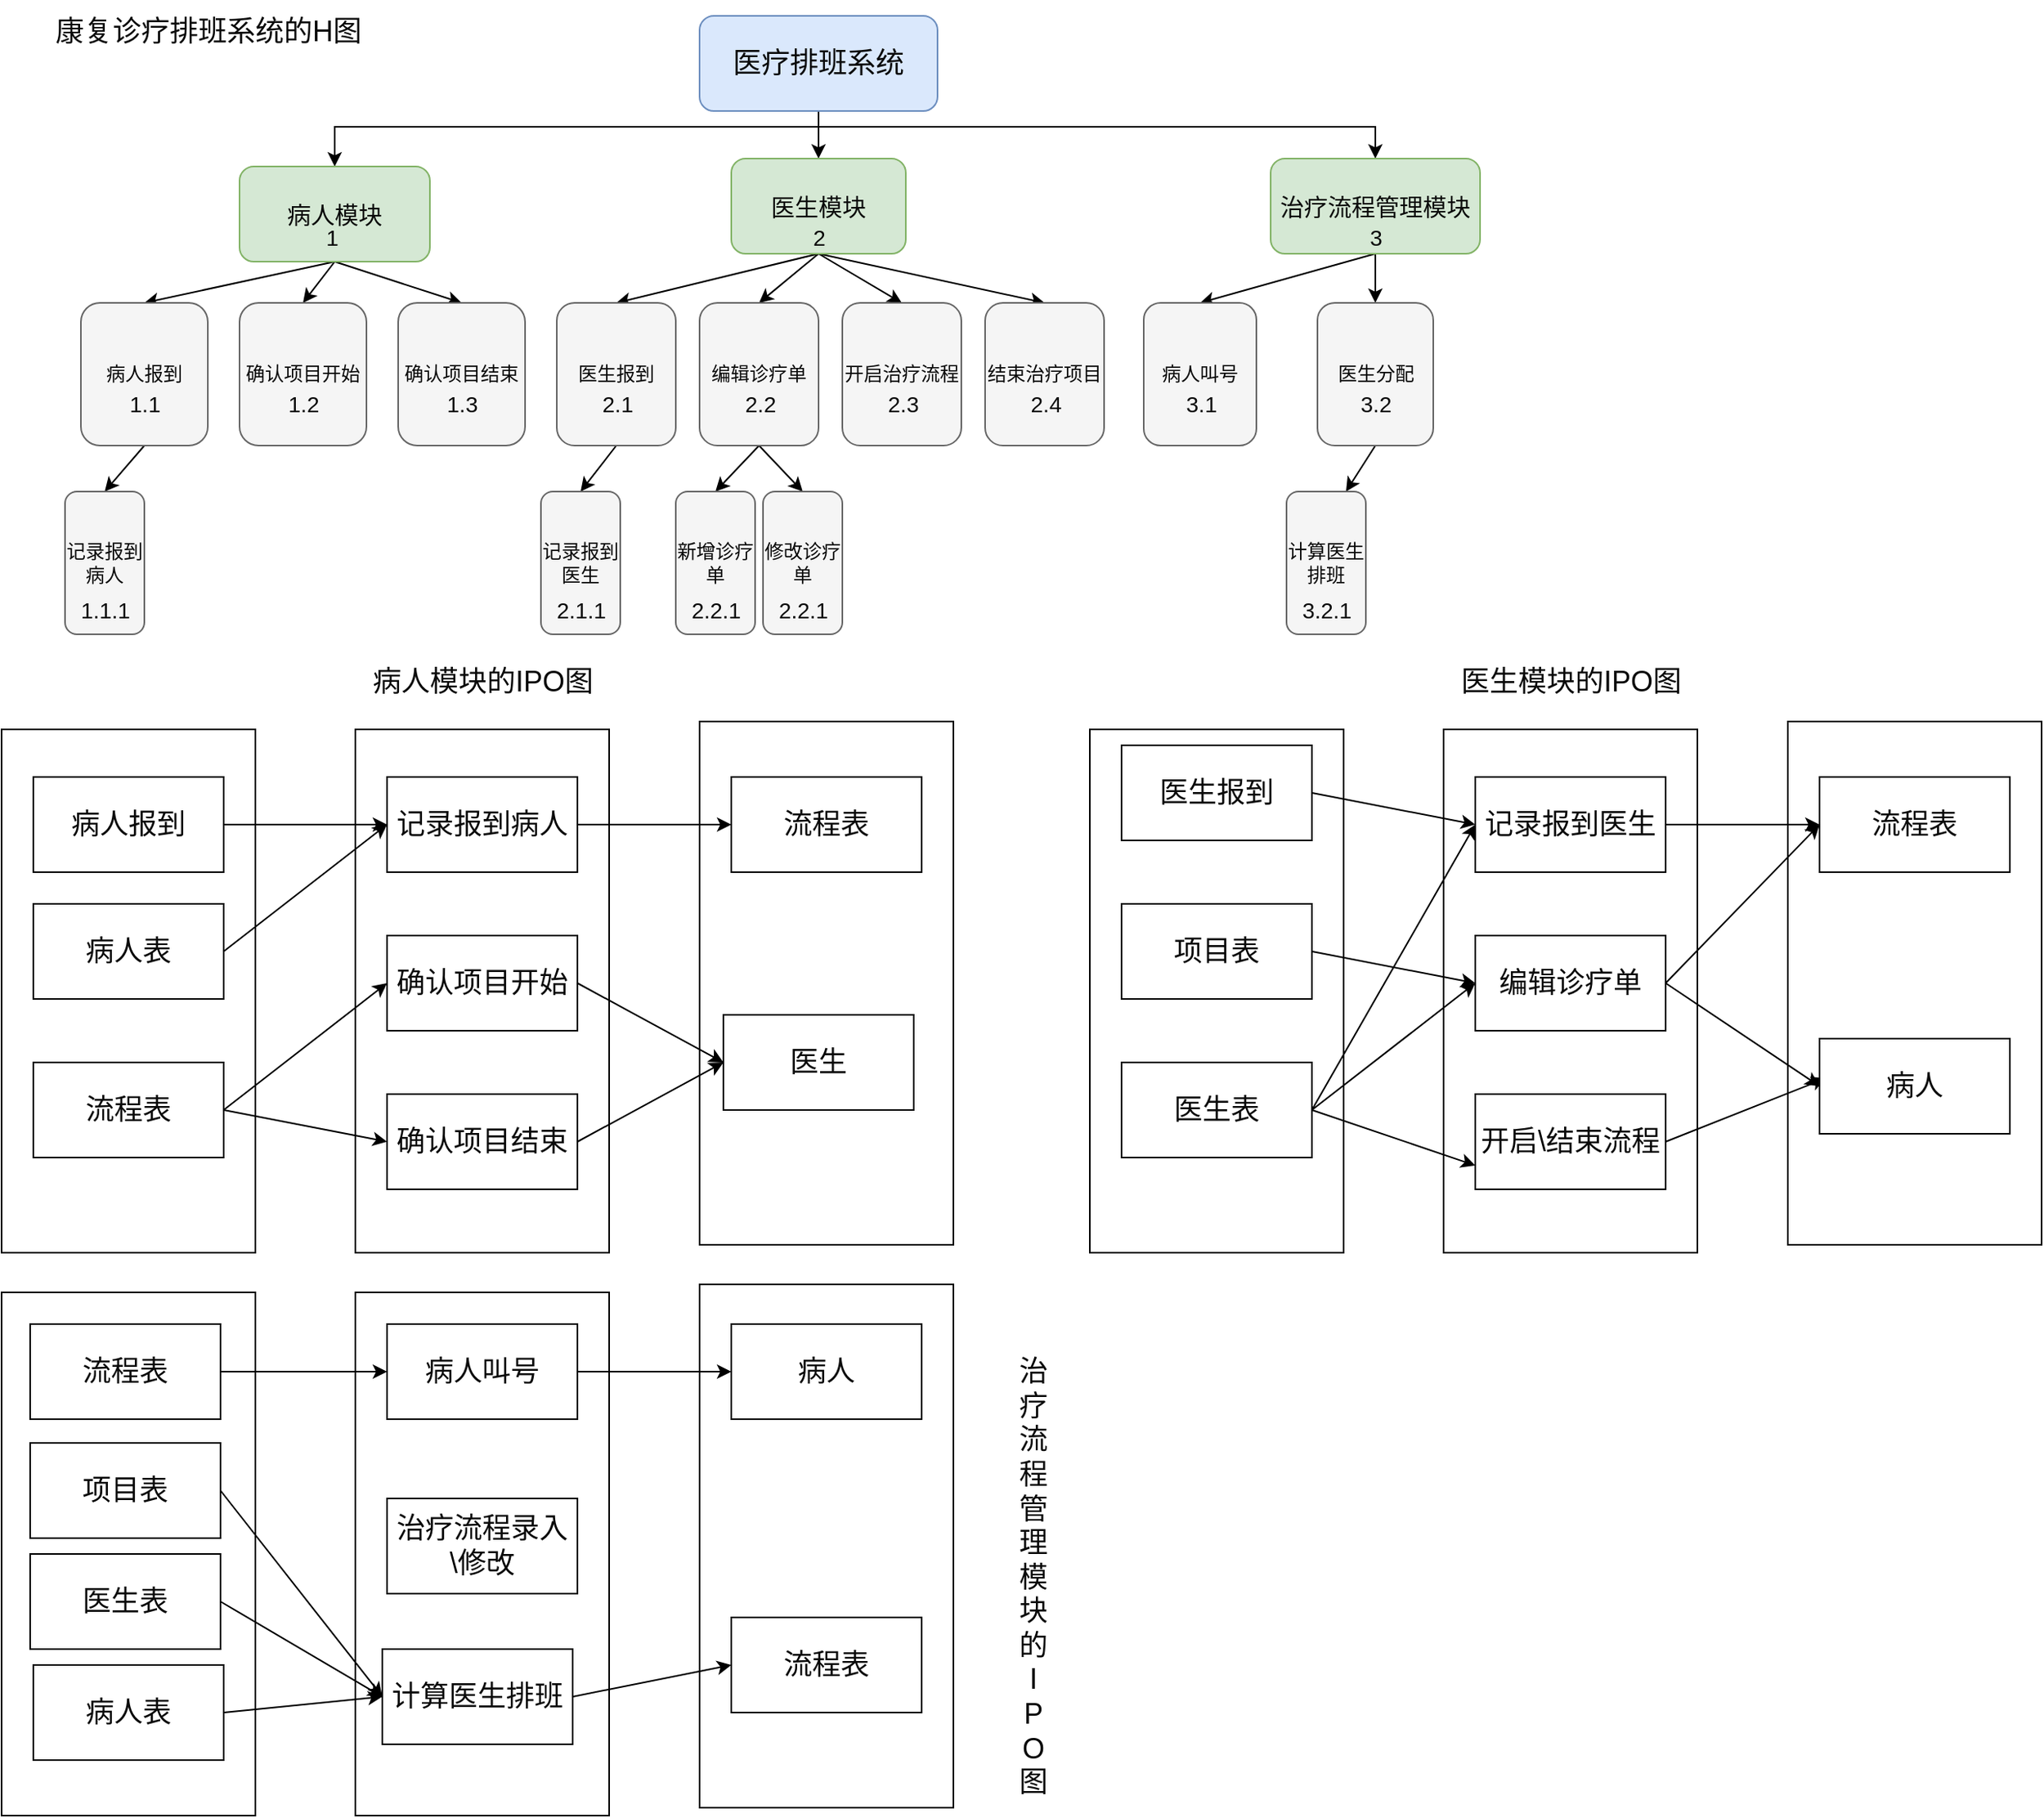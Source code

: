 <mxfile>
    <diagram id="Roaw650MdF5vXsPZklE2" name="第 1 页">
        <mxGraphModel dx="552" dy="427" grid="1" gridSize="10" guides="1" tooltips="1" connect="1" arrows="1" fold="1" page="1" pageScale="1" pageWidth="1654" pageHeight="1169" math="0" shadow="0">
            <root>
                <mxCell id="0"/>
                <mxCell id="1" parent="0"/>
                <mxCell id="73" value="" style="whiteSpace=wrap;html=1;fontSize=18;fontColor=#0a0a0a;" parent="1" vertex="1">
                    <mxGeometry x="233" y="470" width="160" height="330" as="geometry"/>
                </mxCell>
                <mxCell id="78" value="" style="whiteSpace=wrap;html=1;fontSize=18;fontColor=#0a0a0a;" parent="1" vertex="1">
                    <mxGeometry x="10" y="470" width="160" height="330" as="geometry"/>
                </mxCell>
                <mxCell id="84" value="" style="whiteSpace=wrap;html=1;fontSize=18;fontColor=#0a0a0a;" parent="1" vertex="1">
                    <mxGeometry x="450" y="465" width="160" height="330" as="geometry"/>
                </mxCell>
                <mxCell id="2" style="edgeStyle=orthogonalEdgeStyle;rounded=0;orthogonalLoop=1;jettySize=auto;html=1;exitX=1;exitY=0.5;exitDx=0;exitDy=0;entryX=0;entryY=0.5;entryDx=0;entryDy=0;curved=0;fontColor=#0a0a0a;" parent="1" source="5" target="9" edge="1">
                    <mxGeometry relative="1" as="geometry">
                        <mxPoint x="340" y="70" as="targetPoint"/>
                        <Array as="points">
                            <mxPoint x="525" y="90"/>
                            <mxPoint x="220" y="90"/>
                            <mxPoint x="220" y="115"/>
                        </Array>
                    </mxGeometry>
                </mxCell>
                <mxCell id="3" style="edgeStyle=orthogonalEdgeStyle;rounded=0;orthogonalLoop=1;jettySize=auto;html=1;exitX=1;exitY=0.5;exitDx=0;exitDy=0;entryX=0;entryY=0.5;entryDx=0;entryDy=0;curved=0;fontColor=#0a0a0a;" parent="1" source="5" target="13" edge="1">
                    <mxGeometry relative="1" as="geometry">
                        <Array as="points">
                            <mxPoint x="525" y="100"/>
                            <mxPoint x="525" y="100"/>
                        </Array>
                    </mxGeometry>
                </mxCell>
                <mxCell id="4" style="edgeStyle=orthogonalEdgeStyle;rounded=0;orthogonalLoop=1;jettySize=auto;html=1;exitX=1;exitY=0.5;exitDx=0;exitDy=0;entryX=0;entryY=0.5;entryDx=0;entryDy=0;curved=0;fontColor=#0a0a0a;" parent="1" source="5" target="18" edge="1">
                    <mxGeometry relative="1" as="geometry">
                        <Array as="points">
                            <mxPoint x="525" y="90"/>
                            <mxPoint x="876" y="90"/>
                        </Array>
                    </mxGeometry>
                </mxCell>
                <mxCell id="5" value="&lt;font style=&quot;font-size: 18px;&quot;&gt;医疗排班系统&lt;/font&gt;" style="rounded=1;whiteSpace=wrap;html=1;fillColor=#dae8fc;strokeColor=#6c8ebf;direction=south;fontColor=#0a0a0a;" parent="1" vertex="1">
                    <mxGeometry x="450" y="20" width="150" height="60" as="geometry"/>
                </mxCell>
                <mxCell id="6" style="edgeStyle=none;html=1;exitX=1;exitY=0.5;exitDx=0;exitDy=0;entryX=0.5;entryY=0;entryDx=0;entryDy=0;fontColor=#0a0a0a;" parent="1" source="9" target="21" edge="1">
                    <mxGeometry relative="1" as="geometry"/>
                </mxCell>
                <mxCell id="7" style="edgeStyle=none;html=1;exitX=1;exitY=0.5;exitDx=0;exitDy=0;entryX=0.5;entryY=0;entryDx=0;entryDy=0;fontColor=#0a0a0a;" parent="1" source="9" target="19" edge="1">
                    <mxGeometry relative="1" as="geometry"/>
                </mxCell>
                <mxCell id="8" style="edgeStyle=none;html=1;exitX=1;exitY=0.5;exitDx=0;exitDy=0;entryX=0.5;entryY=0;entryDx=0;entryDy=0;fontColor=#0a0a0a;" parent="1" source="9" target="20" edge="1">
                    <mxGeometry relative="1" as="geometry"/>
                </mxCell>
                <mxCell id="9" value="&lt;span style=&quot;font-size: 15px;&quot;&gt;病人模块&lt;/span&gt;" style="rounded=1;whiteSpace=wrap;html=1;fillColor=#d5e8d4;strokeColor=#82b366;direction=south;fontColor=#0a0a0a;" parent="1" vertex="1">
                    <mxGeometry x="160" y="115" width="120" height="60" as="geometry"/>
                </mxCell>
                <mxCell id="10" style="edgeStyle=none;html=1;exitX=1;exitY=0.5;exitDx=0;exitDy=0;entryX=0.5;entryY=0;entryDx=0;entryDy=0;fontColor=#0a0a0a;" parent="1" source="13" target="22" edge="1">
                    <mxGeometry relative="1" as="geometry"/>
                </mxCell>
                <mxCell id="11" style="edgeStyle=none;html=1;exitX=1;exitY=0.5;exitDx=0;exitDy=0;entryX=0.5;entryY=0;entryDx=0;entryDy=0;fontColor=#0a0a0a;" parent="1" source="13" target="23" edge="1">
                    <mxGeometry relative="1" as="geometry"/>
                </mxCell>
                <mxCell id="12" style="edgeStyle=none;html=1;exitX=1;exitY=0.5;exitDx=0;exitDy=0;entryX=0.5;entryY=0;entryDx=0;entryDy=0;fontColor=#0a0a0a;" parent="1" source="13" target="27" edge="1">
                    <mxGeometry relative="1" as="geometry"/>
                </mxCell>
                <mxCell id="47" style="edgeStyle=none;html=1;entryX=0.5;entryY=0;entryDx=0;entryDy=0;fontSize=14;fontColor=#0a0a0a;exitX=1;exitY=0.5;exitDx=0;exitDy=0;" parent="1" source="13" target="46" edge="1">
                    <mxGeometry relative="1" as="geometry">
                        <mxPoint x="530" y="180" as="sourcePoint"/>
                    </mxGeometry>
                </mxCell>
                <mxCell id="13" value="&lt;span style=&quot;font-size: 15px;&quot;&gt;医生模块&lt;/span&gt;" style="rounded=1;whiteSpace=wrap;html=1;fillColor=#d5e8d4;strokeColor=#82b366;direction=south;fontColor=#0a0a0a;" parent="1" vertex="1">
                    <mxGeometry x="470" y="110" width="110" height="60" as="geometry"/>
                </mxCell>
                <mxCell id="14" style="edgeStyle=none;html=1;exitX=1;exitY=0.5;exitDx=0;exitDy=0;entryX=0.5;entryY=0;entryDx=0;entryDy=0;fontColor=#0a0a0a;" parent="1" source="18" target="24" edge="1">
                    <mxGeometry relative="1" as="geometry"/>
                </mxCell>
                <mxCell id="15" style="edgeStyle=none;html=1;exitX=1;exitY=0.5;exitDx=0;exitDy=0;entryX=0.5;entryY=0;entryDx=0;entryDy=0;fontColor=#0a0a0a;" parent="1" source="18" target="26" edge="1">
                    <mxGeometry relative="1" as="geometry"/>
                </mxCell>
                <mxCell id="18" value="&lt;span style=&quot;font-size: 15px;&quot;&gt;治疗流程管理模块&lt;/span&gt;" style="rounded=1;whiteSpace=wrap;html=1;fillColor=#d5e8d4;strokeColor=#82b366;direction=south;fontColor=#0a0a0a;" parent="1" vertex="1">
                    <mxGeometry x="810" y="110" width="132" height="60" as="geometry"/>
                </mxCell>
                <mxCell id="60" style="edgeStyle=none;html=1;exitX=0.5;exitY=1;exitDx=0;exitDy=0;entryX=0.5;entryY=0;entryDx=0;entryDy=0;fontSize=14;fontColor=#0a0a0a;" parent="1" source="19" target="57" edge="1">
                    <mxGeometry relative="1" as="geometry"/>
                </mxCell>
                <mxCell id="19" value="病人报到" style="rounded=1;whiteSpace=wrap;html=1;rotation=0;fillColor=#f5f5f5;fontColor=#0a0a0a;strokeColor=#666666;" parent="1" vertex="1">
                    <mxGeometry x="60" y="201" width="80" height="90" as="geometry"/>
                </mxCell>
                <mxCell id="20" value="确认项目结束" style="rounded=1;whiteSpace=wrap;html=1;fontColor=#0a0a0a;rotation=0;fillColor=#f5f5f5;strokeColor=#666666;" parent="1" vertex="1">
                    <mxGeometry x="260" y="201" width="80" height="90" as="geometry"/>
                </mxCell>
                <mxCell id="21" value="确认项目开始" style="rounded=1;whiteSpace=wrap;html=1;fontColor=#0a0a0a;rotation=0;fillColor=#f5f5f5;strokeColor=#666666;" parent="1" vertex="1">
                    <mxGeometry x="160" y="201" width="80" height="90" as="geometry"/>
                </mxCell>
                <mxCell id="63" style="edgeStyle=none;html=1;exitX=0.5;exitY=1;exitDx=0;exitDy=0;entryX=0.5;entryY=0;entryDx=0;entryDy=0;fontSize=14;fontColor=#0a0a0a;" parent="1" source="22" target="61" edge="1">
                    <mxGeometry relative="1" as="geometry"/>
                </mxCell>
                <mxCell id="22" value="医生报到" style="rounded=1;whiteSpace=wrap;html=1;fontColor=#0a0a0a;rotation=0;fillColor=#f5f5f5;strokeColor=#666666;" parent="1" vertex="1">
                    <mxGeometry x="360" y="201" width="75" height="90" as="geometry"/>
                </mxCell>
                <mxCell id="23" value="开启治疗流程" style="rounded=1;whiteSpace=wrap;html=1;fontColor=#0a0a0a;rotation=0;fillColor=#f5f5f5;strokeColor=#666666;" parent="1" vertex="1">
                    <mxGeometry x="540" y="201" width="75" height="90" as="geometry"/>
                </mxCell>
                <mxCell id="24" value="病人叫号" style="rounded=1;whiteSpace=wrap;html=1;fontColor=#0a0a0a;rotation=0;fillColor=#f5f5f5;strokeColor=#666666;" parent="1" vertex="1">
                    <mxGeometry x="730" y="201" width="71" height="90" as="geometry"/>
                </mxCell>
                <mxCell id="67" style="edgeStyle=none;html=1;exitX=0.5;exitY=1;exitDx=0;exitDy=0;entryX=0.5;entryY=0;entryDx=0;entryDy=0;fontSize=14;fontColor=#0a0a0a;" parent="1" source="26" edge="1">
                    <mxGeometry relative="1" as="geometry">
                        <mxPoint x="857.5" y="320.0" as="targetPoint"/>
                    </mxGeometry>
                </mxCell>
                <mxCell id="26" value="医生分配" style="rounded=1;whiteSpace=wrap;html=1;fontColor=#0a0a0a;rotation=0;fillColor=#f5f5f5;strokeColor=#666666;" parent="1" vertex="1">
                    <mxGeometry x="839.5" y="201" width="73" height="90" as="geometry"/>
                </mxCell>
                <mxCell id="27" value="结束治疗项目" style="rounded=1;whiteSpace=wrap;html=1;fontColor=#0a0a0a;rotation=0;fillColor=#f5f5f5;strokeColor=#666666;" parent="1" vertex="1">
                    <mxGeometry x="630" y="201" width="75" height="90" as="geometry"/>
                </mxCell>
                <mxCell id="29" value="&lt;font style=&quot;font-size: 14px;&quot;&gt;1&lt;/font&gt;" style="text;html=1;align=center;verticalAlign=middle;resizable=0;points=[];autosize=1;strokeColor=none;fillColor=none;fontSize=14;fontColor=#0a0a0a;" parent="1" vertex="1">
                    <mxGeometry x="203" y="145" width="30" height="30" as="geometry"/>
                </mxCell>
                <mxCell id="30" value="&lt;font style=&quot;font-size: 14px;&quot;&gt;2.1&lt;/font&gt;" style="text;html=1;align=center;verticalAlign=middle;resizable=0;points=[];autosize=1;strokeColor=none;fillColor=none;fontSize=14;fontColor=#0a0a0a;" parent="1" vertex="1">
                    <mxGeometry x="377.5" y="250" width="40" height="30" as="geometry"/>
                </mxCell>
                <mxCell id="31" value="&lt;font style=&quot;font-size: 14px;&quot;&gt;3&lt;/font&gt;" style="text;html=1;align=center;verticalAlign=middle;resizable=0;points=[];autosize=1;strokeColor=none;fillColor=none;fontSize=14;fontColor=#0a0a0a;" parent="1" vertex="1">
                    <mxGeometry x="861" y="145" width="30" height="30" as="geometry"/>
                </mxCell>
                <mxCell id="32" value="&lt;font style=&quot;font-size: 14px;&quot;&gt;1.1&lt;/font&gt;" style="text;html=1;align=center;verticalAlign=middle;resizable=0;points=[];autosize=1;strokeColor=none;fillColor=none;fontSize=14;fontColor=#0a0a0a;" parent="1" vertex="1">
                    <mxGeometry x="80" y="250" width="40" height="30" as="geometry"/>
                </mxCell>
                <mxCell id="33" value="&lt;font style=&quot;font-size: 14px;&quot;&gt;1.3&lt;/font&gt;" style="text;html=1;align=center;verticalAlign=middle;resizable=0;points=[];autosize=1;strokeColor=none;fillColor=none;fontSize=14;fontColor=#0a0a0a;" parent="1" vertex="1">
                    <mxGeometry x="280" y="250" width="40" height="30" as="geometry"/>
                </mxCell>
                <mxCell id="34" value="&lt;font style=&quot;font-size: 14px;&quot;&gt;1.2&lt;/font&gt;" style="text;html=1;align=center;verticalAlign=middle;resizable=0;points=[];autosize=1;strokeColor=none;fillColor=none;fontSize=14;fontColor=#0a0a0a;" parent="1" vertex="1">
                    <mxGeometry x="180" y="250" width="40" height="30" as="geometry"/>
                </mxCell>
                <mxCell id="35" value="&lt;font style=&quot;font-size: 14px;&quot;&gt;2.3&lt;/font&gt;" style="text;html=1;align=center;verticalAlign=middle;resizable=0;points=[];autosize=1;strokeColor=none;fillColor=none;fontSize=14;fontColor=#0a0a0a;" parent="1" vertex="1">
                    <mxGeometry x="557.5" y="250" width="40" height="30" as="geometry"/>
                </mxCell>
                <mxCell id="36" value="&lt;font style=&quot;font-size: 14px;&quot;&gt;2.4&lt;/font&gt;" style="text;html=1;align=center;verticalAlign=middle;resizable=0;points=[];autosize=1;strokeColor=none;fillColor=none;fontSize=14;fontColor=#0a0a0a;" parent="1" vertex="1">
                    <mxGeometry x="647.5" y="250" width="40" height="30" as="geometry"/>
                </mxCell>
                <mxCell id="37" value="&lt;font style=&quot;font-size: 14px;&quot;&gt;3.2&lt;/font&gt;" style="text;html=1;align=center;verticalAlign=middle;resizable=0;points=[];autosize=1;strokeColor=none;fillColor=none;fontSize=14;fontColor=#0a0a0a;" parent="1" vertex="1">
                    <mxGeometry x="856" y="250" width="40" height="30" as="geometry"/>
                </mxCell>
                <mxCell id="38" value="&lt;font style=&quot;font-size: 14px;&quot;&gt;3.1&lt;/font&gt;" style="text;html=1;align=center;verticalAlign=middle;resizable=0;points=[];autosize=1;strokeColor=none;fillColor=none;fontSize=14;fontColor=#0a0a0a;" parent="1" vertex="1">
                    <mxGeometry x="745.5" y="250" width="40" height="30" as="geometry"/>
                </mxCell>
                <mxCell id="44" value="&lt;font style=&quot;font-size: 14px;&quot;&gt;2&lt;/font&gt;" style="text;html=1;align=center;verticalAlign=middle;resizable=0;points=[];autosize=1;strokeColor=none;fillColor=none;fontSize=14;fontColor=#0a0a0a;" parent="1" vertex="1">
                    <mxGeometry x="510" y="145" width="30" height="30" as="geometry"/>
                </mxCell>
                <mxCell id="55" style="edgeStyle=none;html=1;exitX=0.5;exitY=1;exitDx=0;exitDy=0;entryX=0.5;entryY=0;entryDx=0;entryDy=0;fontSize=14;fontColor=#0a0a0a;" parent="1" source="46" target="51" edge="1">
                    <mxGeometry relative="1" as="geometry"/>
                </mxCell>
                <mxCell id="56" style="edgeStyle=none;html=1;exitX=0.5;exitY=1;exitDx=0;exitDy=0;entryX=0.5;entryY=0;entryDx=0;entryDy=0;fontSize=14;fontColor=#0a0a0a;" parent="1" source="46" target="53" edge="1">
                    <mxGeometry relative="1" as="geometry"/>
                </mxCell>
                <mxCell id="46" value="编辑诊疗单" style="rounded=1;whiteSpace=wrap;html=1;fontColor=#0a0a0a;rotation=0;fillColor=#f5f5f5;strokeColor=#666666;" parent="1" vertex="1">
                    <mxGeometry x="450" y="201" width="75" height="90" as="geometry"/>
                </mxCell>
                <mxCell id="49" value="&lt;font style=&quot;font-size: 14px;&quot;&gt;2.2&lt;/font&gt;" style="text;html=1;align=center;verticalAlign=middle;resizable=0;points=[];autosize=1;strokeColor=none;fillColor=none;fontSize=14;fontColor=#0a0a0a;" parent="1" vertex="1">
                    <mxGeometry x="467.5" y="250" width="40" height="30" as="geometry"/>
                </mxCell>
                <mxCell id="51" value="新增诊疗单" style="rounded=1;whiteSpace=wrap;html=1;fontColor=#0a0a0a;rotation=0;fillColor=#f5f5f5;strokeColor=#666666;" parent="1" vertex="1">
                    <mxGeometry x="435" y="320" width="50" height="90" as="geometry"/>
                </mxCell>
                <mxCell id="52" value="&lt;font style=&quot;font-size: 14px;&quot;&gt;2.2.1&lt;/font&gt;" style="text;html=1;align=center;verticalAlign=middle;resizable=0;points=[];autosize=1;strokeColor=none;fillColor=none;fontSize=14;fontColor=#0a0a0a;" parent="1" vertex="1">
                    <mxGeometry x="435" y="380" width="50" height="30" as="geometry"/>
                </mxCell>
                <mxCell id="53" value="修改诊疗单" style="rounded=1;whiteSpace=wrap;html=1;fontColor=#0a0a0a;rotation=0;fillColor=#f5f5f5;strokeColor=#666666;" parent="1" vertex="1">
                    <mxGeometry x="490" y="320" width="50" height="90" as="geometry"/>
                </mxCell>
                <mxCell id="54" value="&lt;font style=&quot;font-size: 14px;&quot;&gt;2.2.1&lt;/font&gt;" style="text;html=1;align=center;verticalAlign=middle;resizable=0;points=[];autosize=1;strokeColor=none;fillColor=none;fontSize=14;fontColor=#0a0a0a;" parent="1" vertex="1">
                    <mxGeometry x="490" y="380" width="50" height="30" as="geometry"/>
                </mxCell>
                <mxCell id="57" value="记录报到病人" style="rounded=1;whiteSpace=wrap;html=1;fontColor=#0a0a0a;rotation=0;fillColor=#f5f5f5;strokeColor=#666666;" parent="1" vertex="1">
                    <mxGeometry x="50" y="320" width="50" height="90" as="geometry"/>
                </mxCell>
                <mxCell id="58" value="&lt;font style=&quot;font-size: 14px;&quot;&gt;1.1.1&lt;/font&gt;" style="text;html=1;align=center;verticalAlign=middle;resizable=0;points=[];autosize=1;strokeColor=none;fillColor=none;fontSize=14;fontColor=#0a0a0a;" parent="1" vertex="1">
                    <mxGeometry x="50" y="380" width="50" height="30" as="geometry"/>
                </mxCell>
                <mxCell id="61" value="记录报到医生" style="rounded=1;whiteSpace=wrap;html=1;fontColor=#0a0a0a;rotation=0;fillColor=#f5f5f5;strokeColor=#666666;" parent="1" vertex="1">
                    <mxGeometry x="350" y="320" width="50" height="90" as="geometry"/>
                </mxCell>
                <mxCell id="62" value="&lt;font style=&quot;font-size: 14px;&quot;&gt;2.1.1&lt;/font&gt;" style="text;html=1;align=center;verticalAlign=middle;resizable=0;points=[];autosize=1;strokeColor=none;fillColor=none;fontSize=14;fontColor=#0a0a0a;" parent="1" vertex="1">
                    <mxGeometry x="350" y="380" width="50" height="30" as="geometry"/>
                </mxCell>
                <mxCell id="65" value="计算医生排班" style="rounded=1;whiteSpace=wrap;html=1;fontColor=#0a0a0a;rotation=0;fillColor=#f5f5f5;strokeColor=#666666;" parent="1" vertex="1">
                    <mxGeometry x="820" y="320" width="50" height="90" as="geometry"/>
                </mxCell>
                <mxCell id="66" value="&lt;font style=&quot;font-size: 14px;&quot;&gt;3.2.1&lt;/font&gt;" style="text;html=1;align=center;verticalAlign=middle;resizable=0;points=[];autosize=1;strokeColor=none;fillColor=none;fontSize=14;fontColor=#0a0a0a;" parent="1" vertex="1">
                    <mxGeometry x="820" y="380" width="50" height="30" as="geometry"/>
                </mxCell>
                <mxCell id="68" value="&lt;font style=&quot;font-size: 18px;&quot;&gt;病人模块的IPO图&lt;/font&gt;" style="text;html=1;align=center;verticalAlign=middle;resizable=0;points=[];autosize=1;strokeColor=none;fillColor=none;fontSize=18;fontColor=#0a0a0a;" parent="1" vertex="1">
                    <mxGeometry x="233" y="420" width="160" height="40" as="geometry"/>
                </mxCell>
                <mxCell id="70" value="康复诊疗排班系统的H图" style="text;html=1;align=center;verticalAlign=middle;resizable=0;points=[];autosize=1;strokeColor=none;fillColor=none;fontSize=18;fontColor=#0a0a0a;" parent="1" vertex="1">
                    <mxGeometry x="30" y="10" width="220" height="40" as="geometry"/>
                </mxCell>
                <mxCell id="74" value="记录报到病人" style="whiteSpace=wrap;html=1;rounded=0;fontSize=18;fontColor=#0a0a0a;" parent="1" vertex="1">
                    <mxGeometry x="253" y="500" width="120" height="60" as="geometry"/>
                </mxCell>
                <mxCell id="95" style="edgeStyle=none;html=1;exitX=1;exitY=0.5;exitDx=0;exitDy=0;entryX=0;entryY=0.5;entryDx=0;entryDy=0;fontSize=18;fontColor=#0a0a0a;" parent="1" source="75" target="91" edge="1">
                    <mxGeometry relative="1" as="geometry"/>
                </mxCell>
                <mxCell id="75" value="确认项目结束" style="whiteSpace=wrap;html=1;rounded=0;fontSize=18;fontColor=#0a0a0a;" parent="1" vertex="1">
                    <mxGeometry x="253" y="700" width="120" height="60" as="geometry"/>
                </mxCell>
                <mxCell id="122" style="edgeStyle=none;html=1;exitX=1;exitY=0.5;exitDx=0;exitDy=0;entryX=0;entryY=0.5;entryDx=0;entryDy=0;fontSize=18;fontColor=#0a0a0a;" parent="1" source="76" target="91" edge="1">
                    <mxGeometry relative="1" as="geometry"/>
                </mxCell>
                <mxCell id="76" value="确认项目开始" style="whiteSpace=wrap;html=1;rounded=0;fontSize=18;fontColor=#0a0a0a;" parent="1" vertex="1">
                    <mxGeometry x="253" y="600" width="120" height="60" as="geometry"/>
                </mxCell>
                <mxCell id="81" style="edgeStyle=none;html=1;exitX=1;exitY=0.5;exitDx=0;exitDy=0;entryX=0;entryY=0.5;entryDx=0;entryDy=0;fontSize=18;fontColor=#0a0a0a;" parent="1" source="79" target="74" edge="1">
                    <mxGeometry relative="1" as="geometry"/>
                </mxCell>
                <mxCell id="79" value="病人表" style="whiteSpace=wrap;html=1;rounded=0;fontSize=18;fontColor=#0a0a0a;" parent="1" vertex="1">
                    <mxGeometry x="30" y="580" width="120" height="60" as="geometry"/>
                </mxCell>
                <mxCell id="82" style="edgeStyle=none;html=1;exitX=1;exitY=0.5;exitDx=0;exitDy=0;entryX=0;entryY=0.5;entryDx=0;entryDy=0;fontSize=18;fontColor=#0a0a0a;" parent="1" source="80" target="76" edge="1">
                    <mxGeometry relative="1" as="geometry"/>
                </mxCell>
                <mxCell id="83" style="edgeStyle=none;html=1;exitX=1;exitY=0.5;exitDx=0;exitDy=0;entryX=0;entryY=0.5;entryDx=0;entryDy=0;fontSize=18;fontColor=#0a0a0a;" parent="1" source="80" target="75" edge="1">
                    <mxGeometry relative="1" as="geometry"/>
                </mxCell>
                <mxCell id="80" value="流程表" style="whiteSpace=wrap;html=1;rounded=0;fontSize=18;fontColor=#0a0a0a;" parent="1" vertex="1">
                    <mxGeometry x="30" y="680" width="120" height="60" as="geometry"/>
                </mxCell>
                <mxCell id="85" value="流程表" style="whiteSpace=wrap;html=1;rounded=0;fontSize=18;fontColor=#0a0a0a;" parent="1" vertex="1">
                    <mxGeometry x="470" y="500" width="120" height="60" as="geometry"/>
                </mxCell>
                <mxCell id="87" style="edgeStyle=none;html=1;exitX=1;exitY=0.5;exitDx=0;exitDy=0;entryX=0;entryY=0.5;entryDx=0;entryDy=0;fontSize=18;fontColor=#0a0a0a;" parent="1" source="74" target="85" edge="1">
                    <mxGeometry relative="1" as="geometry"/>
                </mxCell>
                <mxCell id="96" style="edgeStyle=none;html=1;exitX=1;exitY=0.5;exitDx=0;exitDy=0;entryX=0;entryY=0.5;entryDx=0;entryDy=0;fontSize=18;fontColor=#0a0a0a;" parent="1" source="89" target="74" edge="1">
                    <mxGeometry relative="1" as="geometry"/>
                </mxCell>
                <mxCell id="89" value="病人报到" style="whiteSpace=wrap;html=1;rounded=0;fontSize=18;fontColor=#0a0a0a;" parent="1" vertex="1">
                    <mxGeometry x="30" y="500" width="120" height="60" as="geometry"/>
                </mxCell>
                <mxCell id="91" value="医生" style="whiteSpace=wrap;html=1;rounded=0;fontSize=18;fontColor=#0a0a0a;" parent="1" vertex="1">
                    <mxGeometry x="465" y="650" width="120" height="60" as="geometry"/>
                </mxCell>
                <mxCell id="97" value="" style="whiteSpace=wrap;html=1;fontSize=18;fontColor=#0a0a0a;" parent="1" vertex="1">
                    <mxGeometry x="919" y="470" width="160" height="330" as="geometry"/>
                </mxCell>
                <mxCell id="98" value="" style="whiteSpace=wrap;html=1;fontSize=18;fontColor=#0a0a0a;" parent="1" vertex="1">
                    <mxGeometry x="696" y="470" width="160" height="330" as="geometry"/>
                </mxCell>
                <mxCell id="99" value="" style="whiteSpace=wrap;html=1;fontSize=18;fontColor=#0a0a0a;" parent="1" vertex="1">
                    <mxGeometry x="1136" y="465" width="160" height="330" as="geometry"/>
                </mxCell>
                <mxCell id="100" value="&lt;font style=&quot;font-size: 18px;&quot;&gt;医生模块的IPO图&lt;/font&gt;" style="text;html=1;align=center;verticalAlign=middle;resizable=0;points=[];autosize=1;strokeColor=none;fillColor=none;fontSize=18;fontColor=#0a0a0a;" parent="1" vertex="1">
                    <mxGeometry x="919" y="420" width="160" height="40" as="geometry"/>
                </mxCell>
                <mxCell id="101" value="记录报到医生" style="whiteSpace=wrap;html=1;rounded=0;fontSize=18;fontColor=#0a0a0a;" parent="1" vertex="1">
                    <mxGeometry x="939" y="500" width="120" height="60" as="geometry"/>
                </mxCell>
                <mxCell id="121" style="edgeStyle=none;html=1;exitX=1;exitY=0.5;exitDx=0;exitDy=0;fontSize=18;fontColor=#0a0a0a;" parent="1" source="104" edge="1">
                    <mxGeometry relative="1" as="geometry">
                        <mxPoint x="1160" y="690" as="targetPoint"/>
                    </mxGeometry>
                </mxCell>
                <mxCell id="104" value="开启\结束流程" style="whiteSpace=wrap;html=1;rounded=0;fontSize=18;fontColor=#0a0a0a;" parent="1" vertex="1">
                    <mxGeometry x="939" y="700" width="120" height="60" as="geometry"/>
                </mxCell>
                <mxCell id="119" style="edgeStyle=none;html=1;exitX=1;exitY=0.5;exitDx=0;exitDy=0;entryX=0;entryY=0.5;entryDx=0;entryDy=0;fontSize=18;fontColor=#0a0a0a;" parent="1" source="107" target="113" edge="1">
                    <mxGeometry relative="1" as="geometry"/>
                </mxCell>
                <mxCell id="120" style="edgeStyle=none;html=1;exitX=1;exitY=0.5;exitDx=0;exitDy=0;entryX=0;entryY=0.5;entryDx=0;entryDy=0;fontSize=18;fontColor=#0a0a0a;" parent="1" source="107" target="117" edge="1">
                    <mxGeometry relative="1" as="geometry"/>
                </mxCell>
                <mxCell id="107" value="编辑诊疗单" style="whiteSpace=wrap;html=1;rounded=0;fontSize=18;fontColor=#0a0a0a;" parent="1" vertex="1">
                    <mxGeometry x="939" y="600" width="120" height="60" as="geometry"/>
                </mxCell>
                <mxCell id="108" style="edgeStyle=none;html=1;exitX=1;exitY=0.5;exitDx=0;exitDy=0;entryX=0;entryY=0.5;entryDx=0;entryDy=0;fontSize=18;fontColor=#0a0a0a;" parent="1" source="109" target="101" edge="1">
                    <mxGeometry relative="1" as="geometry"/>
                </mxCell>
                <mxCell id="125" style="edgeStyle=none;html=1;exitX=1;exitY=0.5;exitDx=0;exitDy=0;entryX=0;entryY=0.5;entryDx=0;entryDy=0;fontSize=18;fontColor=#0a0a0a;" parent="1" source="109" target="107" edge="1">
                    <mxGeometry relative="1" as="geometry"/>
                </mxCell>
                <mxCell id="126" style="edgeStyle=none;html=1;exitX=1;exitY=0.5;exitDx=0;exitDy=0;entryX=0;entryY=0.75;entryDx=0;entryDy=0;fontSize=18;fontColor=#0a0a0a;" parent="1" source="109" target="104" edge="1">
                    <mxGeometry relative="1" as="geometry"/>
                </mxCell>
                <mxCell id="109" value="医生表" style="whiteSpace=wrap;html=1;rounded=0;fontSize=18;fontColor=#0a0a0a;" parent="1" vertex="1">
                    <mxGeometry x="716" y="680" width="120" height="60" as="geometry"/>
                </mxCell>
                <mxCell id="113" value="流程表" style="whiteSpace=wrap;html=1;rounded=0;fontSize=18;fontColor=#0a0a0a;" parent="1" vertex="1">
                    <mxGeometry x="1156" y="500" width="120" height="60" as="geometry"/>
                </mxCell>
                <mxCell id="114" style="edgeStyle=none;html=1;exitX=1;exitY=0.5;exitDx=0;exitDy=0;entryX=0;entryY=0.5;entryDx=0;entryDy=0;fontSize=18;fontColor=#0a0a0a;" parent="1" source="101" target="113" edge="1">
                    <mxGeometry relative="1" as="geometry"/>
                </mxCell>
                <mxCell id="115" style="edgeStyle=none;html=1;exitX=1;exitY=0.5;exitDx=0;exitDy=0;entryX=0;entryY=0.5;entryDx=0;entryDy=0;fontSize=18;fontColor=#0a0a0a;" parent="1" source="116" target="101" edge="1">
                    <mxGeometry relative="1" as="geometry"/>
                </mxCell>
                <mxCell id="116" value="医生报到" style="whiteSpace=wrap;html=1;rounded=0;fontSize=18;fontColor=#0a0a0a;" parent="1" vertex="1">
                    <mxGeometry x="716" y="480" width="120" height="60" as="geometry"/>
                </mxCell>
                <mxCell id="117" value="病人" style="whiteSpace=wrap;html=1;rounded=0;fontSize=18;fontColor=#0a0a0a;" parent="1" vertex="1">
                    <mxGeometry x="1156" y="665" width="120" height="60" as="geometry"/>
                </mxCell>
                <mxCell id="127" style="edgeStyle=none;html=1;exitX=1;exitY=0.5;exitDx=0;exitDy=0;entryX=0;entryY=0.5;entryDx=0;entryDy=0;fontSize=18;fontColor=#0a0a0a;" parent="1" source="123" target="107" edge="1">
                    <mxGeometry relative="1" as="geometry"/>
                </mxCell>
                <mxCell id="123" value="项目表" style="whiteSpace=wrap;html=1;rounded=0;fontSize=18;fontColor=#0a0a0a;" parent="1" vertex="1">
                    <mxGeometry x="716" y="580" width="120" height="60" as="geometry"/>
                </mxCell>
                <mxCell id="128" value="" style="whiteSpace=wrap;html=1;fontSize=18;fontColor=#0a0a0a;" parent="1" vertex="1">
                    <mxGeometry x="233" y="825" width="160" height="330" as="geometry"/>
                </mxCell>
                <mxCell id="129" value="" style="whiteSpace=wrap;html=1;fontSize=18;fontColor=#0a0a0a;" parent="1" vertex="1">
                    <mxGeometry x="10" y="825" width="160" height="330" as="geometry"/>
                </mxCell>
                <mxCell id="130" value="" style="whiteSpace=wrap;html=1;fontSize=18;fontColor=#0a0a0a;" parent="1" vertex="1">
                    <mxGeometry x="450" y="820" width="160" height="330" as="geometry"/>
                </mxCell>
                <mxCell id="131" value="&lt;font style=&quot;font-size: 18px;&quot;&gt;治&lt;br&gt;疗&lt;br&gt;流&lt;br&gt;程&lt;br&gt;管&lt;br&gt;理&lt;br&gt;模&lt;br&gt;块&lt;br&gt;的&lt;br&gt;I&lt;br&gt;P&lt;br&gt;O&lt;br&gt;图&lt;/font&gt;" style="text;html=1;align=center;verticalAlign=middle;resizable=0;points=[];autosize=1;strokeColor=none;fillColor=none;fontSize=18;fontColor=#0a0a0a;" parent="1" vertex="1">
                    <mxGeometry x="640" y="860" width="40" height="290" as="geometry"/>
                </mxCell>
                <mxCell id="154" style="edgeStyle=none;html=1;exitX=1;exitY=0.5;exitDx=0;exitDy=0;entryX=0;entryY=0.5;entryDx=0;entryDy=0;fontSize=18;fontColor=#0a0a0a;" parent="1" source="132" target="146" edge="1">
                    <mxGeometry relative="1" as="geometry"/>
                </mxCell>
                <mxCell id="132" value="病人叫号" style="whiteSpace=wrap;html=1;rounded=0;fontSize=18;fontColor=#0a0a0a;" parent="1" vertex="1">
                    <mxGeometry x="253" y="845" width="120" height="60" as="geometry"/>
                </mxCell>
                <mxCell id="134" value="治疗流程录入\修改" style="whiteSpace=wrap;html=1;rounded=0;fontSize=18;fontColor=#0a0a0a;" parent="1" vertex="1">
                    <mxGeometry x="253" y="955" width="120" height="60" as="geometry"/>
                </mxCell>
                <mxCell id="153" style="edgeStyle=none;html=1;exitX=1;exitY=0.5;exitDx=0;exitDy=0;entryX=0;entryY=0.5;entryDx=0;entryDy=0;fontSize=18;fontColor=#0a0a0a;" parent="1" source="137" target="142" edge="1">
                    <mxGeometry relative="1" as="geometry"/>
                </mxCell>
                <mxCell id="137" value="计算医生排班" style="whiteSpace=wrap;html=1;rounded=0;fontSize=18;fontColor=#0a0a0a;" parent="1" vertex="1">
                    <mxGeometry x="250" y="1050" width="120" height="60" as="geometry"/>
                </mxCell>
                <mxCell id="150" style="edgeStyle=none;html=1;exitX=1;exitY=0.5;exitDx=0;exitDy=0;entryX=0;entryY=0.5;entryDx=0;entryDy=0;fontSize=18;fontColor=#0a0a0a;" parent="1" source="141" target="137" edge="1">
                    <mxGeometry relative="1" as="geometry"/>
                </mxCell>
                <mxCell id="141" value="医生表" style="whiteSpace=wrap;html=1;rounded=0;fontSize=18;fontColor=#0a0a0a;" parent="1" vertex="1">
                    <mxGeometry x="28" y="990" width="120" height="60" as="geometry"/>
                </mxCell>
                <mxCell id="142" value="流程表" style="whiteSpace=wrap;html=1;rounded=0;fontSize=18;fontColor=#0a0a0a;" parent="1" vertex="1">
                    <mxGeometry x="470" y="1030" width="120" height="60" as="geometry"/>
                </mxCell>
                <mxCell id="149" style="edgeStyle=none;html=1;exitX=1;exitY=0.5;exitDx=0;exitDy=0;entryX=0;entryY=0.5;entryDx=0;entryDy=0;fontSize=18;fontColor=#0a0a0a;" parent="1" source="145" target="132" edge="1">
                    <mxGeometry relative="1" as="geometry"/>
                </mxCell>
                <mxCell id="155" style="edgeStyle=none;html=1;exitX=1;exitY=0.5;exitDx=0;exitDy=0;fontSize=18;fontColor=#0a0a0a;" parent="1" source="145" edge="1">
                    <mxGeometry relative="1" as="geometry">
                        <mxPoint x="147.769" y="875.308" as="targetPoint"/>
                    </mxGeometry>
                </mxCell>
                <mxCell id="145" value="流程表" style="whiteSpace=wrap;html=1;rounded=0;fontSize=18;fontColor=#0a0a0a;" parent="1" vertex="1">
                    <mxGeometry x="28" y="845" width="120" height="60" as="geometry"/>
                </mxCell>
                <mxCell id="146" value="病人" style="whiteSpace=wrap;html=1;rounded=0;fontSize=18;fontColor=#0a0a0a;" parent="1" vertex="1">
                    <mxGeometry x="470" y="845" width="120" height="60" as="geometry"/>
                </mxCell>
                <mxCell id="152" style="edgeStyle=none;html=1;exitX=1;exitY=0.5;exitDx=0;exitDy=0;entryX=0;entryY=0.5;entryDx=0;entryDy=0;fontSize=18;fontColor=#0a0a0a;" parent="1" source="148" target="137" edge="1">
                    <mxGeometry relative="1" as="geometry"/>
                </mxCell>
                <mxCell id="148" value="项目表" style="whiteSpace=wrap;html=1;rounded=0;fontSize=18;fontColor=#0a0a0a;" parent="1" vertex="1">
                    <mxGeometry x="28" y="920" width="120" height="60" as="geometry"/>
                </mxCell>
                <mxCell id="157" style="edgeStyle=none;html=1;exitX=1;exitY=0.5;exitDx=0;exitDy=0;entryX=0;entryY=0.5;entryDx=0;entryDy=0;fontSize=18;fontColor=#0a0a0a;" parent="1" source="156" target="137" edge="1">
                    <mxGeometry relative="1" as="geometry"/>
                </mxCell>
                <mxCell id="156" value="病人表" style="whiteSpace=wrap;html=1;rounded=0;fontSize=18;fontColor=#0a0a0a;" parent="1" vertex="1">
                    <mxGeometry x="30" y="1060" width="120" height="60" as="geometry"/>
                </mxCell>
            </root>
        </mxGraphModel>
    </diagram>
</mxfile>